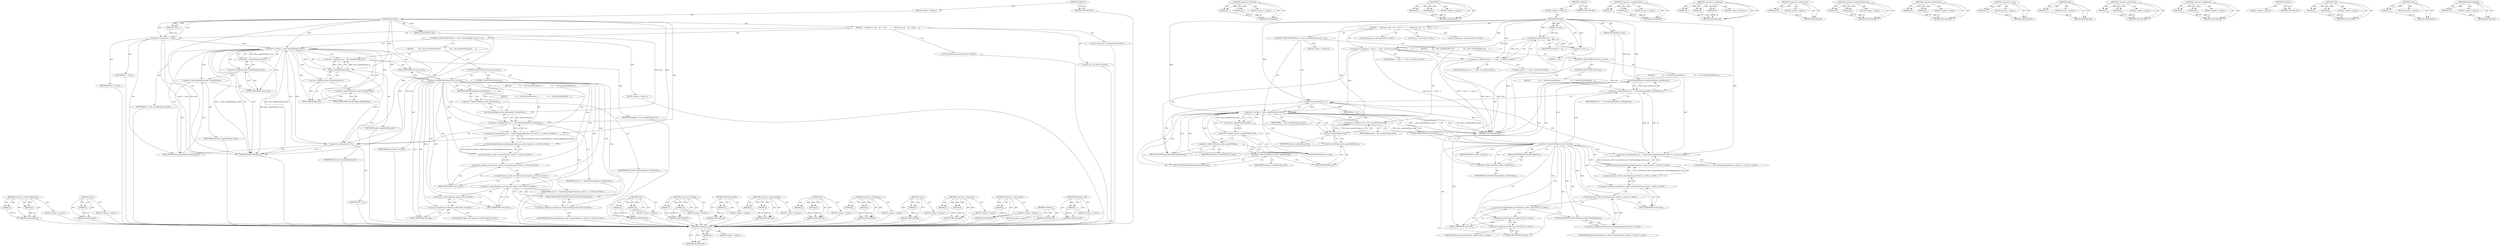 digraph "fontColorOpenTag" {
vulnerable_111 [label=<(METHOD,&lt;operator&gt;.indirectFieldAccess)>];
vulnerable_112 [label=<(PARAM,p1)>];
vulnerable_113 [label=<(PARAM,p2)>];
vulnerable_114 [label=<(BLOCK,&lt;empty&gt;,&lt;empty&gt;)>];
vulnerable_115 [label=<(METHOD_RETURN,ANY)>];
vulnerable_134 [label=<(METHOD,name)>];
vulnerable_135 [label=<(PARAM,p1)>];
vulnerable_136 [label=<(BLOCK,&lt;empty&gt;,&lt;empty&gt;)>];
vulnerable_137 [label=<(METHOD_RETURN,ANY)>];
vulnerable_6 [label=<(METHOD,&lt;global&gt;)<SUB>1</SUB>>];
vulnerable_7 [label=<(BLOCK,&lt;empty&gt;,&lt;empty&gt;)<SUB>1</SUB>>];
vulnerable_8 [label=<(METHOD,openTags)<SUB>1</SUB>>];
vulnerable_9 [label=<(PARAM,TextHtmlData* data)<SUB>1</SUB>>];
vulnerable_10 [label=<(PARAM,int from)<SUB>1</SUB>>];
vulnerable_11 [label=<(BLOCK,{
     QString ret, tag;
    int i = from;
    ...,{
     QString ret, tag;
    int i = from;
    ...)<SUB>2</SUB>>];
vulnerable_12 [label="<(LOCAL,QString ret: QString)<SUB>3</SUB>>"];
vulnerable_13 [label="<(LOCAL,QString tag: QString)<SUB>3</SUB>>"];
vulnerable_14 [label="<(LOCAL,int i: int)<SUB>4</SUB>>"];
vulnerable_15 [label=<(&lt;operator&gt;.assignment,i = from)<SUB>4</SUB>>];
vulnerable_16 [label=<(IDENTIFIER,i,i = from)<SUB>4</SUB>>];
vulnerable_17 [label=<(IDENTIFIER,from,i = from)<SUB>4</SUB>>];
vulnerable_18 [label=<(CONTROL_STRUCTURE,FOR,for (;i &lt; data-&gt;openHtmlTags.count();++i))<SUB>5</SUB>>];
vulnerable_19 [label=<(BLOCK,&lt;empty&gt;,&lt;empty&gt;)<SUB>5</SUB>>];
vulnerable_20 [label=<(&lt;operator&gt;.lessThan,i &lt; data-&gt;openHtmlTags.count())<SUB>5</SUB>>];
vulnerable_21 [label=<(IDENTIFIER,i,i &lt; data-&gt;openHtmlTags.count())<SUB>5</SUB>>];
vulnerable_22 [label=<(count,data-&gt;openHtmlTags.count())<SUB>5</SUB>>];
vulnerable_23 [label=<(&lt;operator&gt;.fieldAccess,data-&gt;openHtmlTags.count)<SUB>5</SUB>>];
vulnerable_24 [label=<(&lt;operator&gt;.indirectFieldAccess,data-&gt;openHtmlTags)<SUB>5</SUB>>];
vulnerable_25 [label=<(IDENTIFIER,data,data-&gt;openHtmlTags.count())<SUB>5</SUB>>];
vulnerable_26 [label=<(FIELD_IDENTIFIER,openHtmlTags,openHtmlTags)<SUB>5</SUB>>];
vulnerable_27 [label=<(FIELD_IDENTIFIER,count,count)<SUB>5</SUB>>];
vulnerable_28 [label=<(&lt;operator&gt;.preIncrement,++i)<SUB>5</SUB>>];
vulnerable_29 [label=<(IDENTIFIER,i,++i)<SUB>5</SUB>>];
vulnerable_30 [label=<(BLOCK,{
         tag = data-&gt;openHtmlTags.at(i);
    ...,{
         tag = data-&gt;openHtmlTags.at(i);
    ...)<SUB>6</SUB>>];
vulnerable_31 [label=<(&lt;operator&gt;.assignment,tag = data-&gt;openHtmlTags.at(i))<SUB>7</SUB>>];
vulnerable_32 [label=<(IDENTIFIER,tag,tag = data-&gt;openHtmlTags.at(i))<SUB>7</SUB>>];
vulnerable_33 [label=<(at,data-&gt;openHtmlTags.at(i))<SUB>7</SUB>>];
vulnerable_34 [label=<(&lt;operator&gt;.fieldAccess,data-&gt;openHtmlTags.at)<SUB>7</SUB>>];
vulnerable_35 [label=<(&lt;operator&gt;.indirectFieldAccess,data-&gt;openHtmlTags)<SUB>7</SUB>>];
vulnerable_36 [label=<(IDENTIFIER,data,data-&gt;openHtmlTags.at(i))<SUB>7</SUB>>];
vulnerable_37 [label=<(FIELD_IDENTIFIER,openHtmlTags,openHtmlTags)<SUB>7</SUB>>];
vulnerable_38 [label=<(FIELD_IDENTIFIER,at,at)<SUB>7</SUB>>];
vulnerable_39 [label=<(IDENTIFIER,i,data-&gt;openHtmlTags.at(i))<SUB>7</SUB>>];
vulnerable_40 [label=<(CONTROL_STRUCTURE,IF,if (data-&gt;reverse))<SUB>8</SUB>>];
vulnerable_41 [label=<(&lt;operator&gt;.indirectFieldAccess,data-&gt;reverse)<SUB>8</SUB>>];
vulnerable_42 [label=<(IDENTIFIER,data,if (data-&gt;reverse))<SUB>8</SUB>>];
vulnerable_43 [label=<(FIELD_IDENTIFIER,reverse,reverse)<SUB>8</SUB>>];
vulnerable_44 [label=<(BLOCK,{
                ret += fontColorOpenTag(Prefe...,{
                ret += fontColorOpenTag(Prefe...)<SUB>9</SUB>>];
vulnerable_45 [label="<(&lt;operator&gt;.assignmentPlus,ret += fontColorOpenTag(Preferences::self()-&gt;co...)<SUB>10</SUB>>"];
vulnerable_46 [label="<(IDENTIFIER,ret,ret += fontColorOpenTag(Preferences::self()-&gt;co...)<SUB>10</SUB>>"];
vulnerable_47 [label="<(fontColorOpenTag,fontColorOpenTag(Preferences::self()-&gt;color(Pre...)<SUB>10</SUB>>"];
vulnerable_48 [label="<(name,Preferences::self()-&gt;color(Preferences::TextVie...)<SUB>10</SUB>>"];
vulnerable_49 [label="<(&lt;operator&gt;.fieldAccess,Preferences::self()-&gt;color(Preferences::TextVie...)<SUB>10</SUB>>"];
vulnerable_50 [label="<(color,Preferences::self()-&gt;color(Preferences::TextVie...)<SUB>10</SUB>>"];
vulnerable_51 [label="<(&lt;operator&gt;.indirectFieldAccess,Preferences::self()-&gt;color)<SUB>10</SUB>>"];
vulnerable_52 [label="<(Preferences.self,Preferences::self())<SUB>10</SUB>>"];
vulnerable_53 [label="<(&lt;operator&gt;.fieldAccess,Preferences::self)<SUB>10</SUB>>"];
vulnerable_54 [label="<(IDENTIFIER,Preferences,Preferences::self())<SUB>10</SUB>>"];
vulnerable_55 [label=<(FIELD_IDENTIFIER,self,self)<SUB>10</SUB>>];
vulnerable_56 [label=<(FIELD_IDENTIFIER,color,color)<SUB>10</SUB>>];
vulnerable_57 [label="<(&lt;operator&gt;.fieldAccess,Preferences::TextViewBackground)<SUB>10</SUB>>"];
vulnerable_58 [label="<(IDENTIFIER,Preferences,Preferences::self()-&gt;color(Preferences::TextVie...)<SUB>10</SUB>>"];
vulnerable_59 [label=<(FIELD_IDENTIFIER,TextViewBackground,TextViewBackground)<SUB>10</SUB>>];
vulnerable_60 [label=<(FIELD_IDENTIFIER,name,name)<SUB>10</SUB>>];
vulnerable_61 [label=<(CONTROL_STRUCTURE,ELSE,else)<SUB>13</SUB>>];
vulnerable_62 [label=<(BLOCK,{
                ret += fontColorOpenTag(data-...,{
                ret += fontColorOpenTag(data-...)<SUB>13</SUB>>];
vulnerable_63 [label=<(&lt;operator&gt;.assignmentPlus,ret += fontColorOpenTag(data-&gt;lastFgColor))<SUB>14</SUB>>];
vulnerable_64 [label=<(IDENTIFIER,ret,ret += fontColorOpenTag(data-&gt;lastFgColor))<SUB>14</SUB>>];
vulnerable_65 [label=<(fontColorOpenTag,fontColorOpenTag(data-&gt;lastFgColor))<SUB>14</SUB>>];
vulnerable_66 [label=<(&lt;operator&gt;.indirectFieldAccess,data-&gt;lastFgColor)<SUB>14</SUB>>];
vulnerable_67 [label=<(IDENTIFIER,data,fontColorOpenTag(data-&gt;lastFgColor))<SUB>14</SUB>>];
vulnerable_68 [label=<(FIELD_IDENTIFIER,lastFgColor,lastFgColor)<SUB>14</SUB>>];
vulnerable_69 [label=<(METHOD_RETURN,QString)<SUB>1</SUB>>];
vulnerable_71 [label=<(METHOD_RETURN,ANY)<SUB>1</SUB>>];
vulnerable_138 [label=<(METHOD,color)>];
vulnerable_139 [label=<(PARAM,p1)>];
vulnerable_140 [label=<(PARAM,p2)>];
vulnerable_141 [label=<(BLOCK,&lt;empty&gt;,&lt;empty&gt;)>];
vulnerable_142 [label=<(METHOD_RETURN,ANY)>];
vulnerable_97 [label=<(METHOD,&lt;operator&gt;.lessThan)>];
vulnerable_98 [label=<(PARAM,p1)>];
vulnerable_99 [label=<(PARAM,p2)>];
vulnerable_100 [label=<(BLOCK,&lt;empty&gt;,&lt;empty&gt;)>];
vulnerable_101 [label=<(METHOD_RETURN,ANY)>];
vulnerable_130 [label=<(METHOD,fontColorOpenTag)>];
vulnerable_131 [label=<(PARAM,p1)>];
vulnerable_132 [label=<(BLOCK,&lt;empty&gt;,&lt;empty&gt;)>];
vulnerable_133 [label=<(METHOD_RETURN,ANY)>];
vulnerable_125 [label=<(METHOD,&lt;operator&gt;.assignmentPlus)>];
vulnerable_126 [label=<(PARAM,p1)>];
vulnerable_127 [label=<(PARAM,p2)>];
vulnerable_128 [label=<(BLOCK,&lt;empty&gt;,&lt;empty&gt;)>];
vulnerable_129 [label=<(METHOD_RETURN,ANY)>];
vulnerable_120 [label=<(METHOD,at)>];
vulnerable_121 [label=<(PARAM,p1)>];
vulnerable_122 [label=<(PARAM,p2)>];
vulnerable_123 [label=<(BLOCK,&lt;empty&gt;,&lt;empty&gt;)>];
vulnerable_124 [label=<(METHOD_RETURN,ANY)>];
vulnerable_106 [label=<(METHOD,&lt;operator&gt;.fieldAccess)>];
vulnerable_107 [label=<(PARAM,p1)>];
vulnerable_108 [label=<(PARAM,p2)>];
vulnerable_109 [label=<(BLOCK,&lt;empty&gt;,&lt;empty&gt;)>];
vulnerable_110 [label=<(METHOD_RETURN,ANY)>];
vulnerable_102 [label=<(METHOD,count)>];
vulnerable_103 [label=<(PARAM,p1)>];
vulnerable_104 [label=<(BLOCK,&lt;empty&gt;,&lt;empty&gt;)>];
vulnerable_105 [label=<(METHOD_RETURN,ANY)>];
vulnerable_92 [label=<(METHOD,&lt;operator&gt;.assignment)>];
vulnerable_93 [label=<(PARAM,p1)>];
vulnerable_94 [label=<(PARAM,p2)>];
vulnerable_95 [label=<(BLOCK,&lt;empty&gt;,&lt;empty&gt;)>];
vulnerable_96 [label=<(METHOD_RETURN,ANY)>];
vulnerable_86 [label=<(METHOD,&lt;global&gt;)<SUB>1</SUB>>];
vulnerable_87 [label=<(BLOCK,&lt;empty&gt;,&lt;empty&gt;)>];
vulnerable_88 [label=<(METHOD_RETURN,ANY)>];
vulnerable_116 [label=<(METHOD,&lt;operator&gt;.preIncrement)>];
vulnerable_117 [label=<(PARAM,p1)>];
vulnerable_118 [label=<(BLOCK,&lt;empty&gt;,&lt;empty&gt;)>];
vulnerable_119 [label=<(METHOD_RETURN,ANY)>];
vulnerable_143 [label=<(METHOD,Preferences.self)>];
vulnerable_144 [label=<(PARAM,p1)>];
vulnerable_145 [label=<(BLOCK,&lt;empty&gt;,&lt;empty&gt;)>];
vulnerable_146 [label=<(METHOD_RETURN,ANY)>];
fixed_164 [label=<(METHOD,Preferences.self)>];
fixed_165 [label=<(PARAM,p1)>];
fixed_166 [label=<(BLOCK,&lt;empty&gt;,&lt;empty&gt;)>];
fixed_167 [label=<(METHOD_RETURN,ANY)>];
fixed_118 [label=<(METHOD,&lt;operator&gt;.lessThan)>];
fixed_119 [label=<(PARAM,p1)>];
fixed_120 [label=<(PARAM,p2)>];
fixed_121 [label=<(BLOCK,&lt;empty&gt;,&lt;empty&gt;)>];
fixed_122 [label=<(METHOD_RETURN,ANY)>];
fixed_141 [label=<(METHOD,at)>];
fixed_142 [label=<(PARAM,p1)>];
fixed_143 [label=<(PARAM,p2)>];
fixed_144 [label=<(BLOCK,&lt;empty&gt;,&lt;empty&gt;)>];
fixed_145 [label=<(METHOD_RETURN,ANY)>];
fixed_6 [label=<(METHOD,&lt;global&gt;)<SUB>1</SUB>>];
fixed_7 [label=<(BLOCK,&lt;empty&gt;,&lt;empty&gt;)<SUB>1</SUB>>];
fixed_8 [label=<(METHOD,openTags)<SUB>1</SUB>>];
fixed_9 [label=<(PARAM,TextHtmlData* data)<SUB>1</SUB>>];
fixed_10 [label=<(PARAM,int from)<SUB>1</SUB>>];
fixed_11 [label=<(BLOCK,{
     QString ret, tag;
    int i = from &gt; -1 ...,{
     QString ret, tag;
    int i = from &gt; -1 ...)<SUB>2</SUB>>];
fixed_12 [label="<(LOCAL,QString ret: QString)<SUB>3</SUB>>"];
fixed_13 [label="<(LOCAL,QString tag: QString)<SUB>3</SUB>>"];
fixed_14 [label="<(LOCAL,int i: int)<SUB>4</SUB>>"];
fixed_15 [label="<(&lt;operator&gt;.assignment,i = from &gt; -1 ? from : 0)<SUB>4</SUB>>"];
fixed_16 [label="<(IDENTIFIER,i,i = from &gt; -1 ? from : 0)<SUB>4</SUB>>"];
fixed_17 [label="<(&lt;operator&gt;.conditional,from &gt; -1 ? from : 0)<SUB>4</SUB>>"];
fixed_18 [label=<(&lt;operator&gt;.greaterThan,from &gt; -1)<SUB>4</SUB>>];
fixed_19 [label=<(IDENTIFIER,from,from &gt; -1)<SUB>4</SUB>>];
fixed_20 [label=<(&lt;operator&gt;.minus,-1)<SUB>4</SUB>>];
fixed_21 [label=<(LITERAL,1,-1)<SUB>4</SUB>>];
fixed_22 [label="<(IDENTIFIER,from,from &gt; -1 ? from : 0)<SUB>4</SUB>>"];
fixed_23 [label="<(LITERAL,0,from &gt; -1 ? from : 0)<SUB>4</SUB>>"];
fixed_24 [label=<(CONTROL_STRUCTURE,FOR,for (;i &lt; data-&gt;openHtmlTags.count();++i))<SUB>6</SUB>>];
fixed_25 [label=<(BLOCK,&lt;empty&gt;,&lt;empty&gt;)<SUB>6</SUB>>];
fixed_26 [label=<(&lt;operator&gt;.lessThan,i &lt; data-&gt;openHtmlTags.count())<SUB>6</SUB>>];
fixed_27 [label=<(IDENTIFIER,i,i &lt; data-&gt;openHtmlTags.count())<SUB>6</SUB>>];
fixed_28 [label=<(count,data-&gt;openHtmlTags.count())<SUB>6</SUB>>];
fixed_29 [label=<(&lt;operator&gt;.fieldAccess,data-&gt;openHtmlTags.count)<SUB>6</SUB>>];
fixed_30 [label=<(&lt;operator&gt;.indirectFieldAccess,data-&gt;openHtmlTags)<SUB>6</SUB>>];
fixed_31 [label=<(IDENTIFIER,data,data-&gt;openHtmlTags.count())<SUB>6</SUB>>];
fixed_32 [label=<(FIELD_IDENTIFIER,openHtmlTags,openHtmlTags)<SUB>6</SUB>>];
fixed_33 [label=<(FIELD_IDENTIFIER,count,count)<SUB>6</SUB>>];
fixed_34 [label=<(&lt;operator&gt;.preIncrement,++i)<SUB>6</SUB>>];
fixed_35 [label=<(IDENTIFIER,i,++i)<SUB>6</SUB>>];
fixed_36 [label=<(BLOCK,{
         tag = data-&gt;openHtmlTags.at(i);
    ...,{
         tag = data-&gt;openHtmlTags.at(i);
    ...)<SUB>7</SUB>>];
fixed_37 [label=<(&lt;operator&gt;.assignment,tag = data-&gt;openHtmlTags.at(i))<SUB>8</SUB>>];
fixed_38 [label=<(IDENTIFIER,tag,tag = data-&gt;openHtmlTags.at(i))<SUB>8</SUB>>];
fixed_39 [label=<(at,data-&gt;openHtmlTags.at(i))<SUB>8</SUB>>];
fixed_40 [label=<(&lt;operator&gt;.fieldAccess,data-&gt;openHtmlTags.at)<SUB>8</SUB>>];
fixed_41 [label=<(&lt;operator&gt;.indirectFieldAccess,data-&gt;openHtmlTags)<SUB>8</SUB>>];
fixed_42 [label=<(IDENTIFIER,data,data-&gt;openHtmlTags.at(i))<SUB>8</SUB>>];
fixed_43 [label=<(FIELD_IDENTIFIER,openHtmlTags,openHtmlTags)<SUB>8</SUB>>];
fixed_44 [label=<(FIELD_IDENTIFIER,at,at)<SUB>8</SUB>>];
fixed_45 [label=<(IDENTIFIER,i,data-&gt;openHtmlTags.at(i))<SUB>8</SUB>>];
fixed_46 [label=<(CONTROL_STRUCTURE,IF,if (data-&gt;reverse))<SUB>9</SUB>>];
fixed_47 [label=<(&lt;operator&gt;.indirectFieldAccess,data-&gt;reverse)<SUB>9</SUB>>];
fixed_48 [label=<(IDENTIFIER,data,if (data-&gt;reverse))<SUB>9</SUB>>];
fixed_49 [label=<(FIELD_IDENTIFIER,reverse,reverse)<SUB>9</SUB>>];
fixed_50 [label=<(BLOCK,{
                ret += fontColorOpenTag(Prefe...,{
                ret += fontColorOpenTag(Prefe...)<SUB>10</SUB>>];
fixed_51 [label="<(&lt;operator&gt;.assignmentPlus,ret += fontColorOpenTag(Preferences::self()-&gt;co...)<SUB>11</SUB>>"];
fixed_52 [label="<(IDENTIFIER,ret,ret += fontColorOpenTag(Preferences::self()-&gt;co...)<SUB>11</SUB>>"];
fixed_53 [label="<(fontColorOpenTag,fontColorOpenTag(Preferences::self()-&gt;color(Pre...)<SUB>11</SUB>>"];
fixed_54 [label="<(name,Preferences::self()-&gt;color(Preferences::TextVie...)<SUB>11</SUB>>"];
fixed_55 [label="<(&lt;operator&gt;.fieldAccess,Preferences::self()-&gt;color(Preferences::TextVie...)<SUB>11</SUB>>"];
fixed_56 [label="<(color,Preferences::self()-&gt;color(Preferences::TextVie...)<SUB>11</SUB>>"];
fixed_57 [label="<(&lt;operator&gt;.indirectFieldAccess,Preferences::self()-&gt;color)<SUB>11</SUB>>"];
fixed_58 [label="<(Preferences.self,Preferences::self())<SUB>11</SUB>>"];
fixed_59 [label="<(&lt;operator&gt;.fieldAccess,Preferences::self)<SUB>11</SUB>>"];
fixed_60 [label="<(IDENTIFIER,Preferences,Preferences::self())<SUB>11</SUB>>"];
fixed_61 [label=<(FIELD_IDENTIFIER,self,self)<SUB>11</SUB>>];
fixed_62 [label=<(FIELD_IDENTIFIER,color,color)<SUB>11</SUB>>];
fixed_63 [label="<(&lt;operator&gt;.fieldAccess,Preferences::TextViewBackground)<SUB>11</SUB>>"];
fixed_64 [label="<(IDENTIFIER,Preferences,Preferences::self()-&gt;color(Preferences::TextVie...)<SUB>11</SUB>>"];
fixed_65 [label=<(FIELD_IDENTIFIER,TextViewBackground,TextViewBackground)<SUB>11</SUB>>];
fixed_66 [label=<(FIELD_IDENTIFIER,name,name)<SUB>11</SUB>>];
fixed_67 [label=<(CONTROL_STRUCTURE,ELSE,else)<SUB>14</SUB>>];
fixed_68 [label=<(BLOCK,{
                ret += fontColorOpenTag(data-...,{
                ret += fontColorOpenTag(data-...)<SUB>14</SUB>>];
fixed_69 [label=<(&lt;operator&gt;.assignmentPlus,ret += fontColorOpenTag(data-&gt;lastFgColor))<SUB>15</SUB>>];
fixed_70 [label=<(IDENTIFIER,ret,ret += fontColorOpenTag(data-&gt;lastFgColor))<SUB>15</SUB>>];
fixed_71 [label=<(fontColorOpenTag,fontColorOpenTag(data-&gt;lastFgColor))<SUB>15</SUB>>];
fixed_72 [label=<(&lt;operator&gt;.indirectFieldAccess,data-&gt;lastFgColor)<SUB>15</SUB>>];
fixed_73 [label=<(IDENTIFIER,data,fontColorOpenTag(data-&gt;lastFgColor))<SUB>15</SUB>>];
fixed_74 [label=<(FIELD_IDENTIFIER,lastFgColor,lastFgColor)<SUB>15</SUB>>];
fixed_75 [label=<(METHOD_RETURN,QString)<SUB>1</SUB>>];
fixed_77 [label=<(METHOD_RETURN,ANY)<SUB>1</SUB>>];
fixed_146 [label=<(METHOD,&lt;operator&gt;.assignmentPlus)>];
fixed_147 [label=<(PARAM,p1)>];
fixed_148 [label=<(PARAM,p2)>];
fixed_149 [label=<(BLOCK,&lt;empty&gt;,&lt;empty&gt;)>];
fixed_150 [label=<(METHOD_RETURN,ANY)>];
fixed_103 [label=<(METHOD,&lt;operator&gt;.conditional)>];
fixed_104 [label=<(PARAM,p1)>];
fixed_105 [label=<(PARAM,p2)>];
fixed_106 [label=<(PARAM,p3)>];
fixed_107 [label=<(BLOCK,&lt;empty&gt;,&lt;empty&gt;)>];
fixed_108 [label=<(METHOD_RETURN,ANY)>];
fixed_137 [label=<(METHOD,&lt;operator&gt;.preIncrement)>];
fixed_138 [label=<(PARAM,p1)>];
fixed_139 [label=<(BLOCK,&lt;empty&gt;,&lt;empty&gt;)>];
fixed_140 [label=<(METHOD_RETURN,ANY)>];
fixed_132 [label=<(METHOD,&lt;operator&gt;.indirectFieldAccess)>];
fixed_133 [label=<(PARAM,p1)>];
fixed_134 [label=<(PARAM,p2)>];
fixed_135 [label=<(BLOCK,&lt;empty&gt;,&lt;empty&gt;)>];
fixed_136 [label=<(METHOD_RETURN,ANY)>];
fixed_127 [label=<(METHOD,&lt;operator&gt;.fieldAccess)>];
fixed_128 [label=<(PARAM,p1)>];
fixed_129 [label=<(PARAM,p2)>];
fixed_130 [label=<(BLOCK,&lt;empty&gt;,&lt;empty&gt;)>];
fixed_131 [label=<(METHOD_RETURN,ANY)>];
fixed_114 [label=<(METHOD,&lt;operator&gt;.minus)>];
fixed_115 [label=<(PARAM,p1)>];
fixed_116 [label=<(BLOCK,&lt;empty&gt;,&lt;empty&gt;)>];
fixed_117 [label=<(METHOD_RETURN,ANY)>];
fixed_155 [label=<(METHOD,name)>];
fixed_156 [label=<(PARAM,p1)>];
fixed_157 [label=<(BLOCK,&lt;empty&gt;,&lt;empty&gt;)>];
fixed_158 [label=<(METHOD_RETURN,ANY)>];
fixed_109 [label=<(METHOD,&lt;operator&gt;.greaterThan)>];
fixed_110 [label=<(PARAM,p1)>];
fixed_111 [label=<(PARAM,p2)>];
fixed_112 [label=<(BLOCK,&lt;empty&gt;,&lt;empty&gt;)>];
fixed_113 [label=<(METHOD_RETURN,ANY)>];
fixed_98 [label=<(METHOD,&lt;operator&gt;.assignment)>];
fixed_99 [label=<(PARAM,p1)>];
fixed_100 [label=<(PARAM,p2)>];
fixed_101 [label=<(BLOCK,&lt;empty&gt;,&lt;empty&gt;)>];
fixed_102 [label=<(METHOD_RETURN,ANY)>];
fixed_92 [label=<(METHOD,&lt;global&gt;)<SUB>1</SUB>>];
fixed_93 [label=<(BLOCK,&lt;empty&gt;,&lt;empty&gt;)>];
fixed_94 [label=<(METHOD_RETURN,ANY)>];
fixed_159 [label=<(METHOD,color)>];
fixed_160 [label=<(PARAM,p1)>];
fixed_161 [label=<(PARAM,p2)>];
fixed_162 [label=<(BLOCK,&lt;empty&gt;,&lt;empty&gt;)>];
fixed_163 [label=<(METHOD_RETURN,ANY)>];
fixed_123 [label=<(METHOD,count)>];
fixed_124 [label=<(PARAM,p1)>];
fixed_125 [label=<(BLOCK,&lt;empty&gt;,&lt;empty&gt;)>];
fixed_126 [label=<(METHOD_RETURN,ANY)>];
fixed_151 [label=<(METHOD,fontColorOpenTag)>];
fixed_152 [label=<(PARAM,p1)>];
fixed_153 [label=<(BLOCK,&lt;empty&gt;,&lt;empty&gt;)>];
fixed_154 [label=<(METHOD_RETURN,ANY)>];
vulnerable_111 -> vulnerable_112  [key=0, label="AST: "];
vulnerable_111 -> vulnerable_112  [key=1, label="DDG: "];
vulnerable_111 -> vulnerable_114  [key=0, label="AST: "];
vulnerable_111 -> vulnerable_113  [key=0, label="AST: "];
vulnerable_111 -> vulnerable_113  [key=1, label="DDG: "];
vulnerable_111 -> vulnerable_115  [key=0, label="AST: "];
vulnerable_111 -> vulnerable_115  [key=1, label="CFG: "];
vulnerable_112 -> vulnerable_115  [key=0, label="DDG: p1"];
vulnerable_113 -> vulnerable_115  [key=0, label="DDG: p2"];
vulnerable_114 -> fixed_164  [key=0];
vulnerable_115 -> fixed_164  [key=0];
vulnerable_134 -> vulnerable_135  [key=0, label="AST: "];
vulnerable_134 -> vulnerable_135  [key=1, label="DDG: "];
vulnerable_134 -> vulnerable_136  [key=0, label="AST: "];
vulnerable_134 -> vulnerable_137  [key=0, label="AST: "];
vulnerable_134 -> vulnerable_137  [key=1, label="CFG: "];
vulnerable_135 -> vulnerable_137  [key=0, label="DDG: p1"];
vulnerable_136 -> fixed_164  [key=0];
vulnerable_137 -> fixed_164  [key=0];
vulnerable_6 -> vulnerable_7  [key=0, label="AST: "];
vulnerable_6 -> vulnerable_71  [key=0, label="AST: "];
vulnerable_6 -> vulnerable_71  [key=1, label="CFG: "];
vulnerable_7 -> vulnerable_8  [key=0, label="AST: "];
vulnerable_8 -> vulnerable_9  [key=0, label="AST: "];
vulnerable_8 -> vulnerable_9  [key=1, label="DDG: "];
vulnerable_8 -> vulnerable_10  [key=0, label="AST: "];
vulnerable_8 -> vulnerable_10  [key=1, label="DDG: "];
vulnerable_8 -> vulnerable_11  [key=0, label="AST: "];
vulnerable_8 -> vulnerable_69  [key=0, label="AST: "];
vulnerable_8 -> vulnerable_15  [key=0, label="CFG: "];
vulnerable_8 -> vulnerable_15  [key=1, label="DDG: "];
vulnerable_8 -> vulnerable_20  [key=0, label="DDG: "];
vulnerable_8 -> vulnerable_28  [key=0, label="DDG: "];
vulnerable_8 -> vulnerable_33  [key=0, label="DDG: "];
vulnerable_8 -> vulnerable_45  [key=0, label="DDG: "];
vulnerable_8 -> vulnerable_63  [key=0, label="DDG: "];
vulnerable_9 -> vulnerable_69  [key=0, label="DDG: data"];
vulnerable_9 -> vulnerable_65  [key=0, label="DDG: data"];
vulnerable_10 -> vulnerable_15  [key=0, label="DDG: from"];
vulnerable_11 -> vulnerable_12  [key=0, label="AST: "];
vulnerable_11 -> vulnerable_13  [key=0, label="AST: "];
vulnerable_11 -> vulnerable_14  [key=0, label="AST: "];
vulnerable_11 -> vulnerable_15  [key=0, label="AST: "];
vulnerable_11 -> vulnerable_18  [key=0, label="AST: "];
vulnerable_12 -> fixed_164  [key=0];
vulnerable_13 -> fixed_164  [key=0];
vulnerable_14 -> fixed_164  [key=0];
vulnerable_15 -> vulnerable_16  [key=0, label="AST: "];
vulnerable_15 -> vulnerable_17  [key=0, label="AST: "];
vulnerable_15 -> vulnerable_26  [key=0, label="CFG: "];
vulnerable_15 -> vulnerable_69  [key=0, label="DDG: from"];
vulnerable_15 -> vulnerable_69  [key=1, label="DDG: i = from"];
vulnerable_15 -> vulnerable_20  [key=0, label="DDG: i"];
vulnerable_16 -> fixed_164  [key=0];
vulnerable_17 -> fixed_164  [key=0];
vulnerable_18 -> vulnerable_19  [key=0, label="AST: "];
vulnerable_18 -> vulnerable_20  [key=0, label="AST: "];
vulnerable_18 -> vulnerable_28  [key=0, label="AST: "];
vulnerable_18 -> vulnerable_30  [key=0, label="AST: "];
vulnerable_19 -> fixed_164  [key=0];
vulnerable_20 -> vulnerable_21  [key=0, label="AST: "];
vulnerable_20 -> vulnerable_22  [key=0, label="AST: "];
vulnerable_20 -> vulnerable_22  [key=1, label="CDG: "];
vulnerable_20 -> vulnerable_69  [key=0, label="CFG: "];
vulnerable_20 -> vulnerable_69  [key=1, label="DDG: i"];
vulnerable_20 -> vulnerable_69  [key=2, label="DDG: data-&gt;openHtmlTags.count()"];
vulnerable_20 -> vulnerable_69  [key=3, label="DDG: i &lt; data-&gt;openHtmlTags.count()"];
vulnerable_20 -> vulnerable_37  [key=0, label="CFG: "];
vulnerable_20 -> vulnerable_37  [key=1, label="CDG: "];
vulnerable_20 -> vulnerable_33  [key=0, label="DDG: i"];
vulnerable_20 -> vulnerable_33  [key=1, label="CDG: "];
vulnerable_20 -> vulnerable_24  [key=0, label="CDG: "];
vulnerable_20 -> vulnerable_34  [key=0, label="CDG: "];
vulnerable_20 -> vulnerable_26  [key=0, label="CDG: "];
vulnerable_20 -> vulnerable_23  [key=0, label="CDG: "];
vulnerable_20 -> vulnerable_28  [key=0, label="CDG: "];
vulnerable_20 -> vulnerable_20  [key=0, label="CDG: "];
vulnerable_20 -> vulnerable_38  [key=0, label="CDG: "];
vulnerable_20 -> vulnerable_41  [key=0, label="CDG: "];
vulnerable_20 -> vulnerable_27  [key=0, label="CDG: "];
vulnerable_20 -> vulnerable_35  [key=0, label="CDG: "];
vulnerable_20 -> vulnerable_31  [key=0, label="CDG: "];
vulnerable_20 -> vulnerable_43  [key=0, label="CDG: "];
vulnerable_21 -> fixed_164  [key=0];
vulnerable_22 -> vulnerable_23  [key=0, label="AST: "];
vulnerable_22 -> vulnerable_20  [key=0, label="CFG: "];
vulnerable_22 -> vulnerable_20  [key=1, label="DDG: data-&gt;openHtmlTags.count"];
vulnerable_22 -> vulnerable_69  [key=0, label="DDG: data-&gt;openHtmlTags.count"];
vulnerable_23 -> vulnerable_24  [key=0, label="AST: "];
vulnerable_23 -> vulnerable_27  [key=0, label="AST: "];
vulnerable_23 -> vulnerable_22  [key=0, label="CFG: "];
vulnerable_24 -> vulnerable_25  [key=0, label="AST: "];
vulnerable_24 -> vulnerable_26  [key=0, label="AST: "];
vulnerable_24 -> vulnerable_27  [key=0, label="CFG: "];
vulnerable_25 -> fixed_164  [key=0];
vulnerable_26 -> vulnerable_24  [key=0, label="CFG: "];
vulnerable_27 -> vulnerable_23  [key=0, label="CFG: "];
vulnerable_28 -> vulnerable_29  [key=0, label="AST: "];
vulnerable_28 -> vulnerable_26  [key=0, label="CFG: "];
vulnerable_28 -> vulnerable_69  [key=0, label="DDG: ++i"];
vulnerable_28 -> vulnerable_20  [key=0, label="DDG: i"];
vulnerable_29 -> fixed_164  [key=0];
vulnerable_30 -> vulnerable_31  [key=0, label="AST: "];
vulnerable_30 -> vulnerable_40  [key=0, label="AST: "];
vulnerable_31 -> vulnerable_32  [key=0, label="AST: "];
vulnerable_31 -> vulnerable_33  [key=0, label="AST: "];
vulnerable_31 -> vulnerable_43  [key=0, label="CFG: "];
vulnerable_32 -> fixed_164  [key=0];
vulnerable_33 -> vulnerable_34  [key=0, label="AST: "];
vulnerable_33 -> vulnerable_39  [key=0, label="AST: "];
vulnerable_33 -> vulnerable_31  [key=0, label="CFG: "];
vulnerable_33 -> vulnerable_31  [key=1, label="DDG: data-&gt;openHtmlTags.at"];
vulnerable_33 -> vulnerable_31  [key=2, label="DDG: i"];
vulnerable_33 -> vulnerable_28  [key=0, label="DDG: i"];
vulnerable_34 -> vulnerable_35  [key=0, label="AST: "];
vulnerable_34 -> vulnerable_38  [key=0, label="AST: "];
vulnerable_34 -> vulnerable_33  [key=0, label="CFG: "];
vulnerable_35 -> vulnerable_36  [key=0, label="AST: "];
vulnerable_35 -> vulnerable_37  [key=0, label="AST: "];
vulnerable_35 -> vulnerable_38  [key=0, label="CFG: "];
vulnerable_36 -> fixed_164  [key=0];
vulnerable_37 -> vulnerable_35  [key=0, label="CFG: "];
vulnerable_38 -> vulnerable_34  [key=0, label="CFG: "];
vulnerable_39 -> fixed_164  [key=0];
vulnerable_40 -> vulnerable_41  [key=0, label="AST: "];
vulnerable_40 -> vulnerable_44  [key=0, label="AST: "];
vulnerable_40 -> vulnerable_61  [key=0, label="AST: "];
vulnerable_41 -> vulnerable_42  [key=0, label="AST: "];
vulnerable_41 -> vulnerable_43  [key=0, label="AST: "];
vulnerable_41 -> vulnerable_55  [key=0, label="CFG: "];
vulnerable_41 -> vulnerable_55  [key=1, label="CDG: "];
vulnerable_41 -> vulnerable_68  [key=0, label="CFG: "];
vulnerable_41 -> vulnerable_68  [key=1, label="CDG: "];
vulnerable_41 -> vulnerable_47  [key=0, label="CDG: "];
vulnerable_41 -> vulnerable_48  [key=0, label="CDG: "];
vulnerable_41 -> vulnerable_49  [key=0, label="CDG: "];
vulnerable_41 -> vulnerable_60  [key=0, label="CDG: "];
vulnerable_41 -> vulnerable_51  [key=0, label="CDG: "];
vulnerable_41 -> vulnerable_57  [key=0, label="CDG: "];
vulnerable_41 -> vulnerable_66  [key=0, label="CDG: "];
vulnerable_41 -> vulnerable_52  [key=0, label="CDG: "];
vulnerable_41 -> vulnerable_53  [key=0, label="CDG: "];
vulnerable_41 -> vulnerable_56  [key=0, label="CDG: "];
vulnerable_41 -> vulnerable_45  [key=0, label="CDG: "];
vulnerable_41 -> vulnerable_63  [key=0, label="CDG: "];
vulnerable_41 -> vulnerable_65  [key=0, label="CDG: "];
vulnerable_41 -> vulnerable_50  [key=0, label="CDG: "];
vulnerable_41 -> vulnerable_59  [key=0, label="CDG: "];
vulnerable_42 -> fixed_164  [key=0];
vulnerable_43 -> vulnerable_41  [key=0, label="CFG: "];
vulnerable_44 -> vulnerable_45  [key=0, label="AST: "];
vulnerable_45 -> vulnerable_46  [key=0, label="AST: "];
vulnerable_45 -> vulnerable_47  [key=0, label="AST: "];
vulnerable_45 -> vulnerable_28  [key=0, label="CFG: "];
vulnerable_45 -> vulnerable_63  [key=0, label="DDG: ret"];
vulnerable_46 -> fixed_164  [key=0];
vulnerable_47 -> vulnerable_48  [key=0, label="AST: "];
vulnerable_47 -> vulnerable_45  [key=0, label="CFG: "];
vulnerable_47 -> vulnerable_45  [key=1, label="DDG: Preferences::self()-&gt;color(Preferences::TextViewBackground).name()"];
vulnerable_48 -> vulnerable_49  [key=0, label="AST: "];
vulnerable_48 -> vulnerable_47  [key=0, label="CFG: "];
vulnerable_48 -> vulnerable_47  [key=1, label="DDG: Preferences::self()-&gt;color(Preferences::TextViewBackground).name"];
vulnerable_49 -> vulnerable_50  [key=0, label="AST: "];
vulnerable_49 -> vulnerable_60  [key=0, label="AST: "];
vulnerable_49 -> vulnerable_48  [key=0, label="CFG: "];
vulnerable_50 -> vulnerable_51  [key=0, label="AST: "];
vulnerable_50 -> vulnerable_57  [key=0, label="AST: "];
vulnerable_50 -> vulnerable_60  [key=0, label="CFG: "];
vulnerable_51 -> vulnerable_52  [key=0, label="AST: "];
vulnerable_51 -> vulnerable_56  [key=0, label="AST: "];
vulnerable_51 -> vulnerable_59  [key=0, label="CFG: "];
vulnerable_52 -> vulnerable_53  [key=0, label="AST: "];
vulnerable_52 -> vulnerable_56  [key=0, label="CFG: "];
vulnerable_53 -> vulnerable_54  [key=0, label="AST: "];
vulnerable_53 -> vulnerable_55  [key=0, label="AST: "];
vulnerable_53 -> vulnerable_52  [key=0, label="CFG: "];
vulnerable_54 -> fixed_164  [key=0];
vulnerable_55 -> vulnerable_53  [key=0, label="CFG: "];
vulnerable_56 -> vulnerable_51  [key=0, label="CFG: "];
vulnerable_57 -> vulnerable_58  [key=0, label="AST: "];
vulnerable_57 -> vulnerable_59  [key=0, label="AST: "];
vulnerable_57 -> vulnerable_50  [key=0, label="CFG: "];
vulnerable_58 -> fixed_164  [key=0];
vulnerable_59 -> vulnerable_57  [key=0, label="CFG: "];
vulnerable_60 -> vulnerable_49  [key=0, label="CFG: "];
vulnerable_61 -> vulnerable_62  [key=0, label="AST: "];
vulnerable_62 -> vulnerable_63  [key=0, label="AST: "];
vulnerable_63 -> vulnerable_64  [key=0, label="AST: "];
vulnerable_63 -> vulnerable_65  [key=0, label="AST: "];
vulnerable_63 -> vulnerable_28  [key=0, label="CFG: "];
vulnerable_63 -> vulnerable_45  [key=0, label="DDG: ret"];
vulnerable_64 -> fixed_164  [key=0];
vulnerable_65 -> vulnerable_66  [key=0, label="AST: "];
vulnerable_65 -> vulnerable_63  [key=0, label="CFG: "];
vulnerable_65 -> vulnerable_63  [key=1, label="DDG: data-&gt;lastFgColor"];
vulnerable_66 -> vulnerable_67  [key=0, label="AST: "];
vulnerable_66 -> vulnerable_68  [key=0, label="AST: "];
vulnerable_66 -> vulnerable_65  [key=0, label="CFG: "];
vulnerable_67 -> fixed_164  [key=0];
vulnerable_68 -> vulnerable_66  [key=0, label="CFG: "];
vulnerable_69 -> fixed_164  [key=0];
vulnerable_71 -> fixed_164  [key=0];
vulnerable_138 -> vulnerable_139  [key=0, label="AST: "];
vulnerable_138 -> vulnerable_139  [key=1, label="DDG: "];
vulnerable_138 -> vulnerable_141  [key=0, label="AST: "];
vulnerable_138 -> vulnerable_140  [key=0, label="AST: "];
vulnerable_138 -> vulnerable_140  [key=1, label="DDG: "];
vulnerable_138 -> vulnerable_142  [key=0, label="AST: "];
vulnerable_138 -> vulnerable_142  [key=1, label="CFG: "];
vulnerable_139 -> vulnerable_142  [key=0, label="DDG: p1"];
vulnerable_140 -> vulnerable_142  [key=0, label="DDG: p2"];
vulnerable_141 -> fixed_164  [key=0];
vulnerable_142 -> fixed_164  [key=0];
vulnerable_97 -> vulnerable_98  [key=0, label="AST: "];
vulnerable_97 -> vulnerable_98  [key=1, label="DDG: "];
vulnerable_97 -> vulnerable_100  [key=0, label="AST: "];
vulnerable_97 -> vulnerable_99  [key=0, label="AST: "];
vulnerable_97 -> vulnerable_99  [key=1, label="DDG: "];
vulnerable_97 -> vulnerable_101  [key=0, label="AST: "];
vulnerable_97 -> vulnerable_101  [key=1, label="CFG: "];
vulnerable_98 -> vulnerable_101  [key=0, label="DDG: p1"];
vulnerable_99 -> vulnerable_101  [key=0, label="DDG: p2"];
vulnerable_100 -> fixed_164  [key=0];
vulnerable_101 -> fixed_164  [key=0];
vulnerable_130 -> vulnerable_131  [key=0, label="AST: "];
vulnerable_130 -> vulnerable_131  [key=1, label="DDG: "];
vulnerable_130 -> vulnerable_132  [key=0, label="AST: "];
vulnerable_130 -> vulnerable_133  [key=0, label="AST: "];
vulnerable_130 -> vulnerable_133  [key=1, label="CFG: "];
vulnerable_131 -> vulnerable_133  [key=0, label="DDG: p1"];
vulnerable_132 -> fixed_164  [key=0];
vulnerable_133 -> fixed_164  [key=0];
vulnerable_125 -> vulnerable_126  [key=0, label="AST: "];
vulnerable_125 -> vulnerable_126  [key=1, label="DDG: "];
vulnerable_125 -> vulnerable_128  [key=0, label="AST: "];
vulnerable_125 -> vulnerable_127  [key=0, label="AST: "];
vulnerable_125 -> vulnerable_127  [key=1, label="DDG: "];
vulnerable_125 -> vulnerable_129  [key=0, label="AST: "];
vulnerable_125 -> vulnerable_129  [key=1, label="CFG: "];
vulnerable_126 -> vulnerable_129  [key=0, label="DDG: p1"];
vulnerable_127 -> vulnerable_129  [key=0, label="DDG: p2"];
vulnerable_128 -> fixed_164  [key=0];
vulnerable_129 -> fixed_164  [key=0];
vulnerable_120 -> vulnerable_121  [key=0, label="AST: "];
vulnerable_120 -> vulnerable_121  [key=1, label="DDG: "];
vulnerable_120 -> vulnerable_123  [key=0, label="AST: "];
vulnerable_120 -> vulnerable_122  [key=0, label="AST: "];
vulnerable_120 -> vulnerable_122  [key=1, label="DDG: "];
vulnerable_120 -> vulnerable_124  [key=0, label="AST: "];
vulnerable_120 -> vulnerable_124  [key=1, label="CFG: "];
vulnerable_121 -> vulnerable_124  [key=0, label="DDG: p1"];
vulnerable_122 -> vulnerable_124  [key=0, label="DDG: p2"];
vulnerable_123 -> fixed_164  [key=0];
vulnerable_124 -> fixed_164  [key=0];
vulnerable_106 -> vulnerable_107  [key=0, label="AST: "];
vulnerable_106 -> vulnerable_107  [key=1, label="DDG: "];
vulnerable_106 -> vulnerable_109  [key=0, label="AST: "];
vulnerable_106 -> vulnerable_108  [key=0, label="AST: "];
vulnerable_106 -> vulnerable_108  [key=1, label="DDG: "];
vulnerable_106 -> vulnerable_110  [key=0, label="AST: "];
vulnerable_106 -> vulnerable_110  [key=1, label="CFG: "];
vulnerable_107 -> vulnerable_110  [key=0, label="DDG: p1"];
vulnerable_108 -> vulnerable_110  [key=0, label="DDG: p2"];
vulnerable_109 -> fixed_164  [key=0];
vulnerable_110 -> fixed_164  [key=0];
vulnerable_102 -> vulnerable_103  [key=0, label="AST: "];
vulnerable_102 -> vulnerable_103  [key=1, label="DDG: "];
vulnerable_102 -> vulnerable_104  [key=0, label="AST: "];
vulnerable_102 -> vulnerable_105  [key=0, label="AST: "];
vulnerable_102 -> vulnerable_105  [key=1, label="CFG: "];
vulnerable_103 -> vulnerable_105  [key=0, label="DDG: p1"];
vulnerable_104 -> fixed_164  [key=0];
vulnerable_105 -> fixed_164  [key=0];
vulnerable_92 -> vulnerable_93  [key=0, label="AST: "];
vulnerable_92 -> vulnerable_93  [key=1, label="DDG: "];
vulnerable_92 -> vulnerable_95  [key=0, label="AST: "];
vulnerable_92 -> vulnerable_94  [key=0, label="AST: "];
vulnerable_92 -> vulnerable_94  [key=1, label="DDG: "];
vulnerable_92 -> vulnerable_96  [key=0, label="AST: "];
vulnerable_92 -> vulnerable_96  [key=1, label="CFG: "];
vulnerable_93 -> vulnerable_96  [key=0, label="DDG: p1"];
vulnerable_94 -> vulnerable_96  [key=0, label="DDG: p2"];
vulnerable_95 -> fixed_164  [key=0];
vulnerable_96 -> fixed_164  [key=0];
vulnerable_86 -> vulnerable_87  [key=0, label="AST: "];
vulnerable_86 -> vulnerable_88  [key=0, label="AST: "];
vulnerable_86 -> vulnerable_88  [key=1, label="CFG: "];
vulnerable_87 -> fixed_164  [key=0];
vulnerable_88 -> fixed_164  [key=0];
vulnerable_116 -> vulnerable_117  [key=0, label="AST: "];
vulnerable_116 -> vulnerable_117  [key=1, label="DDG: "];
vulnerable_116 -> vulnerable_118  [key=0, label="AST: "];
vulnerable_116 -> vulnerable_119  [key=0, label="AST: "];
vulnerable_116 -> vulnerable_119  [key=1, label="CFG: "];
vulnerable_117 -> vulnerable_119  [key=0, label="DDG: p1"];
vulnerable_118 -> fixed_164  [key=0];
vulnerable_119 -> fixed_164  [key=0];
vulnerable_143 -> vulnerable_144  [key=0, label="AST: "];
vulnerable_143 -> vulnerable_144  [key=1, label="DDG: "];
vulnerable_143 -> vulnerable_145  [key=0, label="AST: "];
vulnerable_143 -> vulnerable_146  [key=0, label="AST: "];
vulnerable_143 -> vulnerable_146  [key=1, label="CFG: "];
vulnerable_144 -> vulnerable_146  [key=0, label="DDG: p1"];
vulnerable_145 -> fixed_164  [key=0];
vulnerable_146 -> fixed_164  [key=0];
fixed_164 -> fixed_165  [key=0, label="AST: "];
fixed_164 -> fixed_165  [key=1, label="DDG: "];
fixed_164 -> fixed_166  [key=0, label="AST: "];
fixed_164 -> fixed_167  [key=0, label="AST: "];
fixed_164 -> fixed_167  [key=1, label="CFG: "];
fixed_165 -> fixed_167  [key=0, label="DDG: p1"];
fixed_118 -> fixed_119  [key=0, label="AST: "];
fixed_118 -> fixed_119  [key=1, label="DDG: "];
fixed_118 -> fixed_121  [key=0, label="AST: "];
fixed_118 -> fixed_120  [key=0, label="AST: "];
fixed_118 -> fixed_120  [key=1, label="DDG: "];
fixed_118 -> fixed_122  [key=0, label="AST: "];
fixed_118 -> fixed_122  [key=1, label="CFG: "];
fixed_119 -> fixed_122  [key=0, label="DDG: p1"];
fixed_120 -> fixed_122  [key=0, label="DDG: p2"];
fixed_141 -> fixed_142  [key=0, label="AST: "];
fixed_141 -> fixed_142  [key=1, label="DDG: "];
fixed_141 -> fixed_144  [key=0, label="AST: "];
fixed_141 -> fixed_143  [key=0, label="AST: "];
fixed_141 -> fixed_143  [key=1, label="DDG: "];
fixed_141 -> fixed_145  [key=0, label="AST: "];
fixed_141 -> fixed_145  [key=1, label="CFG: "];
fixed_142 -> fixed_145  [key=0, label="DDG: p1"];
fixed_143 -> fixed_145  [key=0, label="DDG: p2"];
fixed_6 -> fixed_7  [key=0, label="AST: "];
fixed_6 -> fixed_77  [key=0, label="AST: "];
fixed_6 -> fixed_77  [key=1, label="CFG: "];
fixed_7 -> fixed_8  [key=0, label="AST: "];
fixed_8 -> fixed_9  [key=0, label="AST: "];
fixed_8 -> fixed_9  [key=1, label="DDG: "];
fixed_8 -> fixed_10  [key=0, label="AST: "];
fixed_8 -> fixed_10  [key=1, label="DDG: "];
fixed_8 -> fixed_11  [key=0, label="AST: "];
fixed_8 -> fixed_75  [key=0, label="AST: "];
fixed_8 -> fixed_20  [key=0, label="CFG: "];
fixed_8 -> fixed_20  [key=1, label="DDG: "];
fixed_8 -> fixed_15  [key=0, label="DDG: "];
fixed_8 -> fixed_17  [key=0, label="DDG: "];
fixed_8 -> fixed_26  [key=0, label="DDG: "];
fixed_8 -> fixed_34  [key=0, label="DDG: "];
fixed_8 -> fixed_18  [key=0, label="DDG: "];
fixed_8 -> fixed_39  [key=0, label="DDG: "];
fixed_8 -> fixed_51  [key=0, label="DDG: "];
fixed_8 -> fixed_69  [key=0, label="DDG: "];
fixed_9 -> fixed_75  [key=0, label="DDG: data"];
fixed_9 -> fixed_71  [key=0, label="DDG: data"];
fixed_10 -> fixed_18  [key=0, label="DDG: from"];
fixed_11 -> fixed_12  [key=0, label="AST: "];
fixed_11 -> fixed_13  [key=0, label="AST: "];
fixed_11 -> fixed_14  [key=0, label="AST: "];
fixed_11 -> fixed_15  [key=0, label="AST: "];
fixed_11 -> fixed_24  [key=0, label="AST: "];
fixed_15 -> fixed_16  [key=0, label="AST: "];
fixed_15 -> fixed_17  [key=0, label="AST: "];
fixed_15 -> fixed_32  [key=0, label="CFG: "];
fixed_15 -> fixed_75  [key=0, label="DDG: from &gt; -1 ? from : 0"];
fixed_15 -> fixed_75  [key=1, label="DDG: i = from &gt; -1 ? from : 0"];
fixed_15 -> fixed_26  [key=0, label="DDG: i"];
fixed_17 -> fixed_18  [key=0, label="AST: "];
fixed_17 -> fixed_22  [key=0, label="AST: "];
fixed_17 -> fixed_23  [key=0, label="AST: "];
fixed_17 -> fixed_15  [key=0, label="CFG: "];
fixed_17 -> fixed_75  [key=0, label="DDG: from &gt; -1"];
fixed_17 -> fixed_75  [key=1, label="DDG: from"];
fixed_18 -> fixed_19  [key=0, label="AST: "];
fixed_18 -> fixed_20  [key=0, label="AST: "];
fixed_18 -> fixed_17  [key=0, label="CFG: "];
fixed_18 -> fixed_17  [key=1, label="DDG: from"];
fixed_18 -> fixed_75  [key=0, label="DDG: -1"];
fixed_18 -> fixed_15  [key=0, label="DDG: from"];
fixed_20 -> fixed_21  [key=0, label="AST: "];
fixed_20 -> fixed_18  [key=0, label="CFG: "];
fixed_20 -> fixed_18  [key=1, label="DDG: 1"];
fixed_24 -> fixed_25  [key=0, label="AST: "];
fixed_24 -> fixed_26  [key=0, label="AST: "];
fixed_24 -> fixed_34  [key=0, label="AST: "];
fixed_24 -> fixed_36  [key=0, label="AST: "];
fixed_26 -> fixed_27  [key=0, label="AST: "];
fixed_26 -> fixed_28  [key=0, label="AST: "];
fixed_26 -> fixed_28  [key=1, label="CDG: "];
fixed_26 -> fixed_75  [key=0, label="CFG: "];
fixed_26 -> fixed_75  [key=1, label="DDG: i"];
fixed_26 -> fixed_75  [key=2, label="DDG: data-&gt;openHtmlTags.count()"];
fixed_26 -> fixed_75  [key=3, label="DDG: i &lt; data-&gt;openHtmlTags.count()"];
fixed_26 -> fixed_43  [key=0, label="CFG: "];
fixed_26 -> fixed_43  [key=1, label="CDG: "];
fixed_26 -> fixed_39  [key=0, label="DDG: i"];
fixed_26 -> fixed_39  [key=1, label="CDG: "];
fixed_26 -> fixed_47  [key=0, label="CDG: "];
fixed_26 -> fixed_30  [key=0, label="CDG: "];
fixed_26 -> fixed_34  [key=0, label="CDG: "];
fixed_26 -> fixed_32  [key=0, label="CDG: "];
fixed_26 -> fixed_49  [key=0, label="CDG: "];
fixed_26 -> fixed_33  [key=0, label="CDG: "];
fixed_26 -> fixed_26  [key=0, label="CDG: "];
fixed_26 -> fixed_37  [key=0, label="CDG: "];
fixed_26 -> fixed_41  [key=0, label="CDG: "];
fixed_26 -> fixed_40  [key=0, label="CDG: "];
fixed_26 -> fixed_29  [key=0, label="CDG: "];
fixed_26 -> fixed_44  [key=0, label="CDG: "];
fixed_28 -> fixed_29  [key=0, label="AST: "];
fixed_28 -> fixed_26  [key=0, label="CFG: "];
fixed_28 -> fixed_26  [key=1, label="DDG: data-&gt;openHtmlTags.count"];
fixed_28 -> fixed_75  [key=0, label="DDG: data-&gt;openHtmlTags.count"];
fixed_29 -> fixed_30  [key=0, label="AST: "];
fixed_29 -> fixed_33  [key=0, label="AST: "];
fixed_29 -> fixed_28  [key=0, label="CFG: "];
fixed_30 -> fixed_31  [key=0, label="AST: "];
fixed_30 -> fixed_32  [key=0, label="AST: "];
fixed_30 -> fixed_33  [key=0, label="CFG: "];
fixed_32 -> fixed_30  [key=0, label="CFG: "];
fixed_33 -> fixed_29  [key=0, label="CFG: "];
fixed_34 -> fixed_35  [key=0, label="AST: "];
fixed_34 -> fixed_32  [key=0, label="CFG: "];
fixed_34 -> fixed_75  [key=0, label="DDG: ++i"];
fixed_34 -> fixed_26  [key=0, label="DDG: i"];
fixed_36 -> fixed_37  [key=0, label="AST: "];
fixed_36 -> fixed_46  [key=0, label="AST: "];
fixed_37 -> fixed_38  [key=0, label="AST: "];
fixed_37 -> fixed_39  [key=0, label="AST: "];
fixed_37 -> fixed_49  [key=0, label="CFG: "];
fixed_39 -> fixed_40  [key=0, label="AST: "];
fixed_39 -> fixed_45  [key=0, label="AST: "];
fixed_39 -> fixed_37  [key=0, label="CFG: "];
fixed_39 -> fixed_37  [key=1, label="DDG: data-&gt;openHtmlTags.at"];
fixed_39 -> fixed_37  [key=2, label="DDG: i"];
fixed_39 -> fixed_34  [key=0, label="DDG: i"];
fixed_40 -> fixed_41  [key=0, label="AST: "];
fixed_40 -> fixed_44  [key=0, label="AST: "];
fixed_40 -> fixed_39  [key=0, label="CFG: "];
fixed_41 -> fixed_42  [key=0, label="AST: "];
fixed_41 -> fixed_43  [key=0, label="AST: "];
fixed_41 -> fixed_44  [key=0, label="CFG: "];
fixed_43 -> fixed_41  [key=0, label="CFG: "];
fixed_44 -> fixed_40  [key=0, label="CFG: "];
fixed_46 -> fixed_47  [key=0, label="AST: "];
fixed_46 -> fixed_50  [key=0, label="AST: "];
fixed_46 -> fixed_67  [key=0, label="AST: "];
fixed_47 -> fixed_48  [key=0, label="AST: "];
fixed_47 -> fixed_49  [key=0, label="AST: "];
fixed_47 -> fixed_61  [key=0, label="CFG: "];
fixed_47 -> fixed_61  [key=1, label="CDG: "];
fixed_47 -> fixed_74  [key=0, label="CFG: "];
fixed_47 -> fixed_74  [key=1, label="CDG: "];
fixed_47 -> fixed_58  [key=0, label="CDG: "];
fixed_47 -> fixed_51  [key=0, label="CDG: "];
fixed_47 -> fixed_57  [key=0, label="CDG: "];
fixed_47 -> fixed_66  [key=0, label="CDG: "];
fixed_47 -> fixed_71  [key=0, label="CDG: "];
fixed_47 -> fixed_53  [key=0, label="CDG: "];
fixed_47 -> fixed_72  [key=0, label="CDG: "];
fixed_47 -> fixed_56  [key=0, label="CDG: "];
fixed_47 -> fixed_69  [key=0, label="CDG: "];
fixed_47 -> fixed_63  [key=0, label="CDG: "];
fixed_47 -> fixed_65  [key=0, label="CDG: "];
fixed_47 -> fixed_59  [key=0, label="CDG: "];
fixed_47 -> fixed_55  [key=0, label="CDG: "];
fixed_47 -> fixed_54  [key=0, label="CDG: "];
fixed_47 -> fixed_62  [key=0, label="CDG: "];
fixed_49 -> fixed_47  [key=0, label="CFG: "];
fixed_50 -> fixed_51  [key=0, label="AST: "];
fixed_51 -> fixed_52  [key=0, label="AST: "];
fixed_51 -> fixed_53  [key=0, label="AST: "];
fixed_51 -> fixed_34  [key=0, label="CFG: "];
fixed_51 -> fixed_69  [key=0, label="DDG: ret"];
fixed_53 -> fixed_54  [key=0, label="AST: "];
fixed_53 -> fixed_51  [key=0, label="CFG: "];
fixed_53 -> fixed_51  [key=1, label="DDG: Preferences::self()-&gt;color(Preferences::TextViewBackground).name()"];
fixed_54 -> fixed_55  [key=0, label="AST: "];
fixed_54 -> fixed_53  [key=0, label="CFG: "];
fixed_54 -> fixed_53  [key=1, label="DDG: Preferences::self()-&gt;color(Preferences::TextViewBackground).name"];
fixed_55 -> fixed_56  [key=0, label="AST: "];
fixed_55 -> fixed_66  [key=0, label="AST: "];
fixed_55 -> fixed_54  [key=0, label="CFG: "];
fixed_56 -> fixed_57  [key=0, label="AST: "];
fixed_56 -> fixed_63  [key=0, label="AST: "];
fixed_56 -> fixed_66  [key=0, label="CFG: "];
fixed_57 -> fixed_58  [key=0, label="AST: "];
fixed_57 -> fixed_62  [key=0, label="AST: "];
fixed_57 -> fixed_65  [key=0, label="CFG: "];
fixed_58 -> fixed_59  [key=0, label="AST: "];
fixed_58 -> fixed_62  [key=0, label="CFG: "];
fixed_59 -> fixed_60  [key=0, label="AST: "];
fixed_59 -> fixed_61  [key=0, label="AST: "];
fixed_59 -> fixed_58  [key=0, label="CFG: "];
fixed_61 -> fixed_59  [key=0, label="CFG: "];
fixed_62 -> fixed_57  [key=0, label="CFG: "];
fixed_63 -> fixed_64  [key=0, label="AST: "];
fixed_63 -> fixed_65  [key=0, label="AST: "];
fixed_63 -> fixed_56  [key=0, label="CFG: "];
fixed_65 -> fixed_63  [key=0, label="CFG: "];
fixed_66 -> fixed_55  [key=0, label="CFG: "];
fixed_67 -> fixed_68  [key=0, label="AST: "];
fixed_68 -> fixed_69  [key=0, label="AST: "];
fixed_69 -> fixed_70  [key=0, label="AST: "];
fixed_69 -> fixed_71  [key=0, label="AST: "];
fixed_69 -> fixed_34  [key=0, label="CFG: "];
fixed_69 -> fixed_51  [key=0, label="DDG: ret"];
fixed_71 -> fixed_72  [key=0, label="AST: "];
fixed_71 -> fixed_69  [key=0, label="CFG: "];
fixed_71 -> fixed_69  [key=1, label="DDG: data-&gt;lastFgColor"];
fixed_72 -> fixed_73  [key=0, label="AST: "];
fixed_72 -> fixed_74  [key=0, label="AST: "];
fixed_72 -> fixed_71  [key=0, label="CFG: "];
fixed_74 -> fixed_72  [key=0, label="CFG: "];
fixed_146 -> fixed_147  [key=0, label="AST: "];
fixed_146 -> fixed_147  [key=1, label="DDG: "];
fixed_146 -> fixed_149  [key=0, label="AST: "];
fixed_146 -> fixed_148  [key=0, label="AST: "];
fixed_146 -> fixed_148  [key=1, label="DDG: "];
fixed_146 -> fixed_150  [key=0, label="AST: "];
fixed_146 -> fixed_150  [key=1, label="CFG: "];
fixed_147 -> fixed_150  [key=0, label="DDG: p1"];
fixed_148 -> fixed_150  [key=0, label="DDG: p2"];
fixed_103 -> fixed_104  [key=0, label="AST: "];
fixed_103 -> fixed_104  [key=1, label="DDG: "];
fixed_103 -> fixed_107  [key=0, label="AST: "];
fixed_103 -> fixed_105  [key=0, label="AST: "];
fixed_103 -> fixed_105  [key=1, label="DDG: "];
fixed_103 -> fixed_108  [key=0, label="AST: "];
fixed_103 -> fixed_108  [key=1, label="CFG: "];
fixed_103 -> fixed_106  [key=0, label="AST: "];
fixed_103 -> fixed_106  [key=1, label="DDG: "];
fixed_104 -> fixed_108  [key=0, label="DDG: p1"];
fixed_105 -> fixed_108  [key=0, label="DDG: p2"];
fixed_106 -> fixed_108  [key=0, label="DDG: p3"];
fixed_137 -> fixed_138  [key=0, label="AST: "];
fixed_137 -> fixed_138  [key=1, label="DDG: "];
fixed_137 -> fixed_139  [key=0, label="AST: "];
fixed_137 -> fixed_140  [key=0, label="AST: "];
fixed_137 -> fixed_140  [key=1, label="CFG: "];
fixed_138 -> fixed_140  [key=0, label="DDG: p1"];
fixed_132 -> fixed_133  [key=0, label="AST: "];
fixed_132 -> fixed_133  [key=1, label="DDG: "];
fixed_132 -> fixed_135  [key=0, label="AST: "];
fixed_132 -> fixed_134  [key=0, label="AST: "];
fixed_132 -> fixed_134  [key=1, label="DDG: "];
fixed_132 -> fixed_136  [key=0, label="AST: "];
fixed_132 -> fixed_136  [key=1, label="CFG: "];
fixed_133 -> fixed_136  [key=0, label="DDG: p1"];
fixed_134 -> fixed_136  [key=0, label="DDG: p2"];
fixed_127 -> fixed_128  [key=0, label="AST: "];
fixed_127 -> fixed_128  [key=1, label="DDG: "];
fixed_127 -> fixed_130  [key=0, label="AST: "];
fixed_127 -> fixed_129  [key=0, label="AST: "];
fixed_127 -> fixed_129  [key=1, label="DDG: "];
fixed_127 -> fixed_131  [key=0, label="AST: "];
fixed_127 -> fixed_131  [key=1, label="CFG: "];
fixed_128 -> fixed_131  [key=0, label="DDG: p1"];
fixed_129 -> fixed_131  [key=0, label="DDG: p2"];
fixed_114 -> fixed_115  [key=0, label="AST: "];
fixed_114 -> fixed_115  [key=1, label="DDG: "];
fixed_114 -> fixed_116  [key=0, label="AST: "];
fixed_114 -> fixed_117  [key=0, label="AST: "];
fixed_114 -> fixed_117  [key=1, label="CFG: "];
fixed_115 -> fixed_117  [key=0, label="DDG: p1"];
fixed_155 -> fixed_156  [key=0, label="AST: "];
fixed_155 -> fixed_156  [key=1, label="DDG: "];
fixed_155 -> fixed_157  [key=0, label="AST: "];
fixed_155 -> fixed_158  [key=0, label="AST: "];
fixed_155 -> fixed_158  [key=1, label="CFG: "];
fixed_156 -> fixed_158  [key=0, label="DDG: p1"];
fixed_109 -> fixed_110  [key=0, label="AST: "];
fixed_109 -> fixed_110  [key=1, label="DDG: "];
fixed_109 -> fixed_112  [key=0, label="AST: "];
fixed_109 -> fixed_111  [key=0, label="AST: "];
fixed_109 -> fixed_111  [key=1, label="DDG: "];
fixed_109 -> fixed_113  [key=0, label="AST: "];
fixed_109 -> fixed_113  [key=1, label="CFG: "];
fixed_110 -> fixed_113  [key=0, label="DDG: p1"];
fixed_111 -> fixed_113  [key=0, label="DDG: p2"];
fixed_98 -> fixed_99  [key=0, label="AST: "];
fixed_98 -> fixed_99  [key=1, label="DDG: "];
fixed_98 -> fixed_101  [key=0, label="AST: "];
fixed_98 -> fixed_100  [key=0, label="AST: "];
fixed_98 -> fixed_100  [key=1, label="DDG: "];
fixed_98 -> fixed_102  [key=0, label="AST: "];
fixed_98 -> fixed_102  [key=1, label="CFG: "];
fixed_99 -> fixed_102  [key=0, label="DDG: p1"];
fixed_100 -> fixed_102  [key=0, label="DDG: p2"];
fixed_92 -> fixed_93  [key=0, label="AST: "];
fixed_92 -> fixed_94  [key=0, label="AST: "];
fixed_92 -> fixed_94  [key=1, label="CFG: "];
fixed_159 -> fixed_160  [key=0, label="AST: "];
fixed_159 -> fixed_160  [key=1, label="DDG: "];
fixed_159 -> fixed_162  [key=0, label="AST: "];
fixed_159 -> fixed_161  [key=0, label="AST: "];
fixed_159 -> fixed_161  [key=1, label="DDG: "];
fixed_159 -> fixed_163  [key=0, label="AST: "];
fixed_159 -> fixed_163  [key=1, label="CFG: "];
fixed_160 -> fixed_163  [key=0, label="DDG: p1"];
fixed_161 -> fixed_163  [key=0, label="DDG: p2"];
fixed_123 -> fixed_124  [key=0, label="AST: "];
fixed_123 -> fixed_124  [key=1, label="DDG: "];
fixed_123 -> fixed_125  [key=0, label="AST: "];
fixed_123 -> fixed_126  [key=0, label="AST: "];
fixed_123 -> fixed_126  [key=1, label="CFG: "];
fixed_124 -> fixed_126  [key=0, label="DDG: p1"];
fixed_151 -> fixed_152  [key=0, label="AST: "];
fixed_151 -> fixed_152  [key=1, label="DDG: "];
fixed_151 -> fixed_153  [key=0, label="AST: "];
fixed_151 -> fixed_154  [key=0, label="AST: "];
fixed_151 -> fixed_154  [key=1, label="CFG: "];
fixed_152 -> fixed_154  [key=0, label="DDG: p1"];
}

